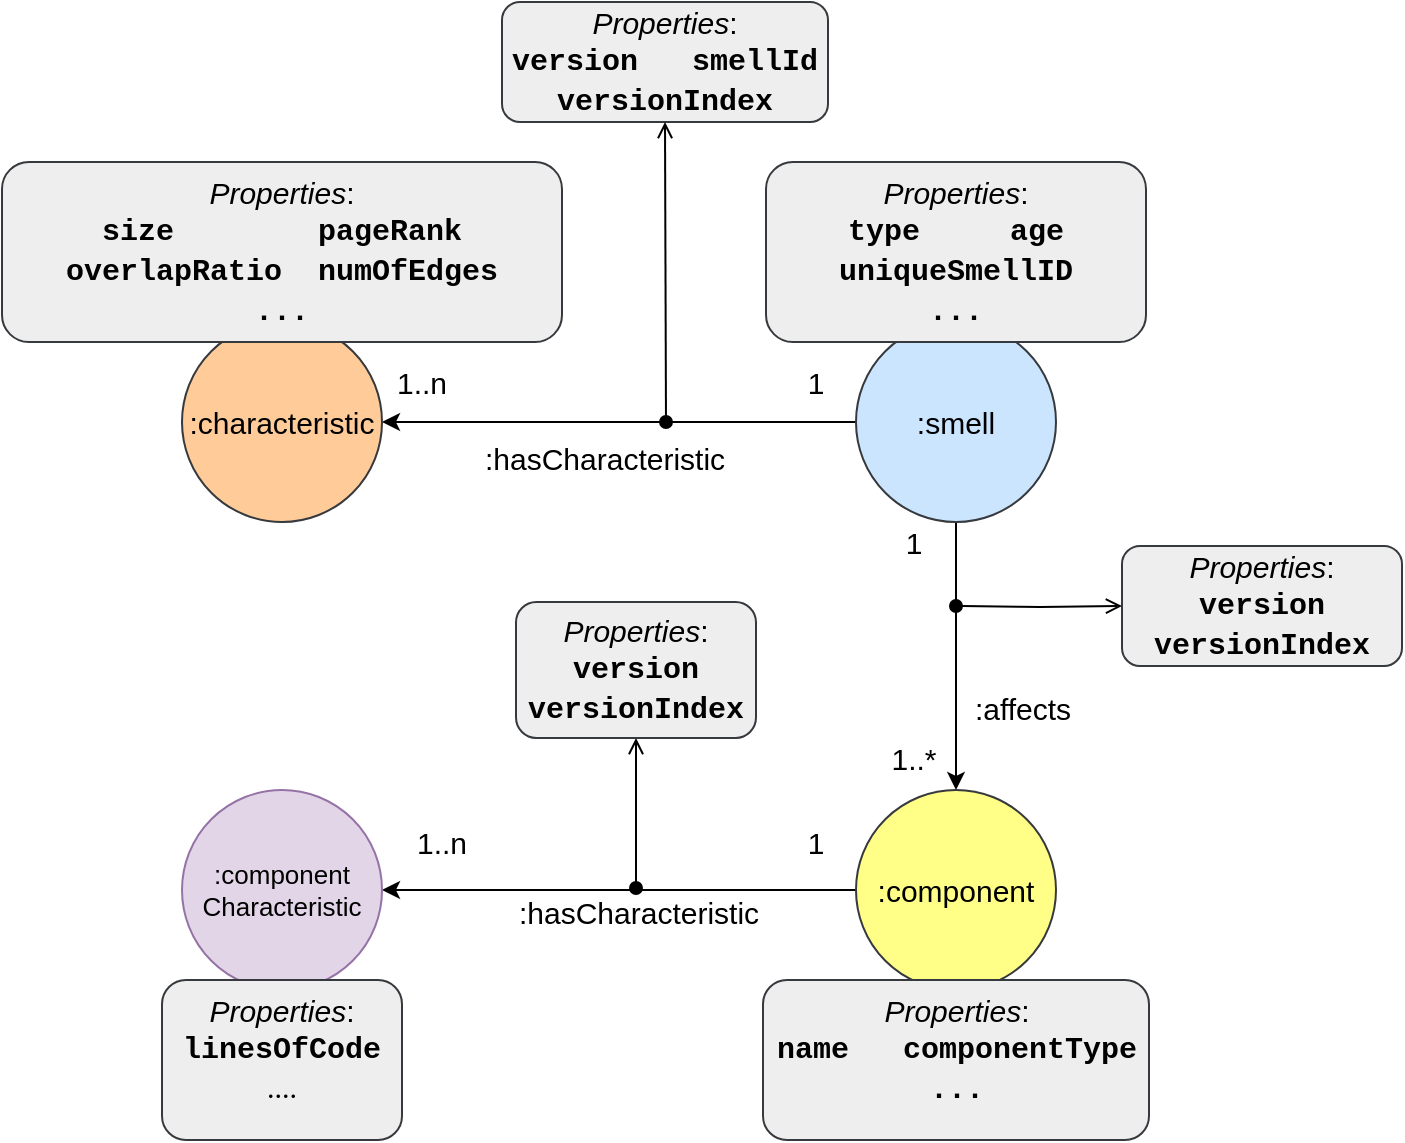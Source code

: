 <mxfile version="12.2.2" type="device" pages="2"><diagram id="QmUsfIlAoe3yo_A2iaih" name="simplified-graph"><mxGraphModel dx="1088" dy="986" grid="1" gridSize="10" guides="1" tooltips="1" connect="1" arrows="1" fold="1" page="1" pageScale="1" pageWidth="1169" pageHeight="827" math="0" shadow="0"><root><mxCell id="0"/><mxCell id="1" parent="0"/><mxCell id="OvhED4cU3QK9rdcFwFR2-5" style="edgeStyle=orthogonalEdgeStyle;rounded=0;html=1;entryX=1;entryY=0.5;jettySize=auto;orthogonalLoop=1;fontSize=15;labelPosition=center;verticalLabelPosition=bottom;align=center;verticalAlign=top;" parent="1" source="OvhED4cU3QK9rdcFwFR2-1" target="OvhED4cU3QK9rdcFwFR2-3" edge="1"><mxGeometry relative="1" as="geometry"/></mxCell><mxCell id="OvhED4cU3QK9rdcFwFR2-16" value=":hasCharacteristic" style="text;html=1;resizable=0;points=[];align=center;verticalAlign=top;labelBackgroundColor=#ffffff;fontSize=15;labelPosition=center;verticalLabelPosition=bottom;" parent="OvhED4cU3QK9rdcFwFR2-5" vertex="1" connectable="0"><mxGeometry x="0.248" y="3" relative="1" as="geometry"><mxPoint x="22" as="offset"/></mxGeometry></mxCell><mxCell id="OvhED4cU3QK9rdcFwFR2-8" style="edgeStyle=orthogonalEdgeStyle;rounded=0;html=1;jettySize=auto;orthogonalLoop=1;fontSize=15;" parent="1" source="OvhED4cU3QK9rdcFwFR2-1" target="OvhED4cU3QK9rdcFwFR2-4" edge="1"><mxGeometry relative="1" as="geometry"/></mxCell><mxCell id="OvhED4cU3QK9rdcFwFR2-17" value=":affects" style="text;html=1;resizable=0;points=[];align=center;verticalAlign=middle;labelBackgroundColor=#ffffff;fontSize=15;" parent="OvhED4cU3QK9rdcFwFR2-8" vertex="1" connectable="0"><mxGeometry x="-0.26" y="5" relative="1" as="geometry"><mxPoint x="28" y="43.5" as="offset"/></mxGeometry></mxCell><mxCell id="OvhED4cU3QK9rdcFwFR2-1" value=":smell" style="ellipse;whiteSpace=wrap;html=1;aspect=fixed;labelPosition=center;verticalLabelPosition=middle;align=center;verticalAlign=middle;fontSize=15;fillColor=#cce5ff;strokeColor=#36393d;" parent="1" vertex="1"><mxGeometry x="547" y="220" width="100" height="100" as="geometry"/></mxCell><mxCell id="OvhED4cU3QK9rdcFwFR2-3" value=":characteristic" style="ellipse;whiteSpace=wrap;html=1;aspect=fixed;labelPosition=center;verticalLabelPosition=middle;align=center;verticalAlign=middle;fontSize=15;fillColor=#ffcc99;strokeColor=#36393d;" parent="1" vertex="1"><mxGeometry x="210" y="220" width="100" height="100" as="geometry"/></mxCell><mxCell id="-2vPc98YG4TyEvZJthuH-3" value=":hasCharacteristic" style="edgeStyle=orthogonalEdgeStyle;rounded=0;html=1;entryX=1;entryY=0.5;entryDx=0;entryDy=0;jettySize=auto;orthogonalLoop=1;fontSize=15;" parent="1" source="OvhED4cU3QK9rdcFwFR2-4" target="-2vPc98YG4TyEvZJthuH-1" edge="1"><mxGeometry x="0.017" y="16" relative="1" as="geometry"><mxPoint x="11" y="-5" as="offset"/></mxGeometry></mxCell><mxCell id="OvhED4cU3QK9rdcFwFR2-4" value=":component&lt;br style=&quot;font-size: 15px;&quot;&gt;" style="ellipse;whiteSpace=wrap;html=1;aspect=fixed;labelPosition=center;verticalLabelPosition=middle;align=center;verticalAlign=middle;fontSize=15;fillColor=#ffff88;strokeColor=#36393d;" parent="1" vertex="1"><mxGeometry x="547" y="454" width="100" height="100" as="geometry"/></mxCell><mxCell id="OvhED4cU3QK9rdcFwFR2-9" value="&lt;font face=&quot;Helvetica&quot;&gt;&lt;i&gt;Properties&lt;/i&gt;:&lt;/font&gt;&lt;br&gt;&lt;font face=&quot;Courier New&quot;&gt;&lt;b&gt;type&amp;nbsp; &amp;nbsp; &amp;nbsp;&lt;/b&gt;&lt;/font&gt;&lt;b&gt;&lt;font face=&quot;Courier New&quot;&gt;age&lt;br&gt;&lt;/font&gt;&lt;/b&gt;&lt;b style=&quot;font-family: &amp;#34;courier new&amp;#34;&quot;&gt;uniqueSmellID &lt;br&gt;...&lt;/b&gt;&lt;b&gt;&lt;font face=&quot;Courier New&quot;&gt;&lt;br&gt;&lt;/font&gt;&lt;/b&gt;" style="rounded=1;fontSize=15;align=center;html=1;whiteSpace=wrap;fontFamily=Consolas;fillColor=#eeeeee;strokeColor=#36393d;" parent="1" vertex="1"><mxGeometry x="502" y="140" width="190" height="90" as="geometry"/></mxCell><mxCell id="OvhED4cU3QK9rdcFwFR2-10" value="&lt;font face=&quot;Helvetica&quot;&gt;&lt;i&gt;Properties&lt;/i&gt;:&lt;/font&gt;&lt;br&gt;&lt;font face=&quot;Courier New&quot;&gt;&lt;b&gt;size&amp;nbsp; &amp;nbsp; &amp;nbsp; &amp;nbsp; pageRank&lt;br&gt;overlapRatio&amp;nbsp; numOfEdges&lt;br&gt;...&lt;br&gt;&lt;/b&gt;&lt;/font&gt;" style="rounded=1;fontSize=15;align=center;html=1;whiteSpace=wrap;fontFamily=Consolas;fillColor=#eeeeee;strokeColor=#36393d;" parent="1" vertex="1"><mxGeometry x="120" y="140" width="280" height="90" as="geometry"/></mxCell><mxCell id="OvhED4cU3QK9rdcFwFR2-12" value="&lt;font face=&quot;Helvetica&quot;&gt;&lt;i&gt;Properties&lt;/i&gt;:&lt;/font&gt;&lt;br&gt;&lt;b&gt;&lt;font face=&quot;Courier New&quot;&gt;version&amp;nbsp; &amp;nbsp;smellId&lt;br&gt;versionIndex&lt;br&gt;&lt;/font&gt;&lt;/b&gt;" style="rounded=1;fontSize=15;align=center;html=1;whiteSpace=wrap;fontFamily=Consolas;fillColor=#eeeeee;strokeColor=#36393d;" parent="1" vertex="1"><mxGeometry x="370" y="60" width="163" height="60" as="geometry"/></mxCell><mxCell id="OvhED4cU3QK9rdcFwFR2-13" value="" style="endArrow=open;html=1;fontSize=15;entryX=0.5;entryY=1;edgeStyle=orthogonalEdgeStyle;startArrow=oval;startFill=1;endFill=0;entryDx=0;entryDy=0;" parent="1" target="OvhED4cU3QK9rdcFwFR2-12" edge="1"><mxGeometry width="50" height="50" relative="1" as="geometry"><mxPoint x="452" y="270" as="sourcePoint"/><mxPoint x="330" y="540" as="targetPoint"/><Array as="points"><mxPoint x="452" y="270"/></Array></mxGeometry></mxCell><mxCell id="OvhED4cU3QK9rdcFwFR2-18" value="&lt;font face=&quot;Helvetica&quot;&gt;&lt;i&gt;Properties&lt;/i&gt;:&lt;/font&gt;&lt;br&gt;&lt;font face=&quot;Courier New&quot;&gt;&lt;b&gt;name&amp;nbsp; &amp;nbsp;componentType&lt;br&gt;...&lt;br&gt;&lt;/b&gt;&lt;/font&gt;" style="rounded=1;fontSize=15;align=center;html=1;whiteSpace=wrap;fontFamily=Consolas;fillColor=#eeeeee;strokeColor=#36393d;verticalAlign=top;" parent="1" vertex="1"><mxGeometry x="500.5" y="549" width="193" height="80" as="geometry"/></mxCell><mxCell id="OvhED4cU3QK9rdcFwFR2-23" value="1..*" style="text;html=1;strokeColor=none;fillColor=none;align=center;verticalAlign=middle;whiteSpace=wrap;rounded=0;fontSize=15;" parent="1" vertex="1"><mxGeometry x="556" y="427.5" width="40" height="20" as="geometry"/></mxCell><mxCell id="OvhED4cU3QK9rdcFwFR2-24" value="1..n" style="text;html=1;strokeColor=none;fillColor=none;align=center;verticalAlign=middle;whiteSpace=wrap;rounded=0;fontSize=15;" parent="1" vertex="1"><mxGeometry x="310" y="240" width="40" height="20" as="geometry"/></mxCell><mxCell id="OvhED4cU3QK9rdcFwFR2-28" value="" style="endArrow=open;html=1;fontSize=15;entryX=0.5;entryY=1;edgeStyle=orthogonalEdgeStyle;startArrow=oval;startFill=1;endFill=0;entryDx=0;entryDy=0;" parent="1" target="OvhED4cU3QK9rdcFwFR2-29" edge="1"><mxGeometry width="50" height="50" relative="1" as="geometry"><mxPoint x="437" y="503" as="sourcePoint"/><mxPoint x="411.5" y="351" as="targetPoint"/><Array as="points"><mxPoint x="437" y="503"/></Array></mxGeometry></mxCell><mxCell id="OvhED4cU3QK9rdcFwFR2-29" value="&lt;font face=&quot;Helvetica&quot;&gt;&lt;i&gt;Properties&lt;/i&gt;:&lt;/font&gt;&lt;br&gt;&lt;font face=&quot;Courier New&quot;&gt;&lt;b&gt;version versionIndex&lt;/b&gt;&lt;/font&gt;" style="rounded=1;fontSize=15;align=center;html=1;whiteSpace=wrap;fontFamily=Consolas;fillColor=#eeeeee;strokeColor=#36393d;" parent="1" vertex="1"><mxGeometry x="377" y="360" width="120" height="68" as="geometry"/></mxCell><mxCell id="kYVU7dG6UuHpwlRff85J-1" value="1" style="text;html=1;strokeColor=none;fillColor=none;align=center;verticalAlign=middle;whiteSpace=wrap;rounded=0;fontSize=15;" parent="1" vertex="1"><mxGeometry x="556" y="320" width="40" height="20" as="geometry"/></mxCell><mxCell id="-2vPc98YG4TyEvZJthuH-1" value=":component&lt;br&gt;Characteristic" style="ellipse;whiteSpace=wrap;html=1;aspect=fixed;labelPosition=center;verticalLabelPosition=middle;align=center;verticalAlign=middle;fontSize=13;fillColor=#e1d5e7;strokeColor=#9673a6;" parent="1" vertex="1"><mxGeometry x="210" y="454" width="100" height="100" as="geometry"/></mxCell><mxCell id="-2vPc98YG4TyEvZJthuH-4" value="&lt;font face=&quot;Helvetica&quot;&gt;&lt;i&gt;Properties&lt;/i&gt;:&lt;/font&gt;&lt;br&gt;&lt;b&gt;&lt;font face=&quot;Courier New&quot;&gt;linesOfCode&lt;br&gt;&lt;/font&gt;&lt;/b&gt;...." style="rounded=1;fontSize=15;align=center;html=1;whiteSpace=wrap;fontFamily=Consolas;fillColor=#eeeeee;strokeColor=#36393d;verticalAlign=top;" parent="1" vertex="1"><mxGeometry x="200" y="549" width="120" height="80" as="geometry"/></mxCell><mxCell id="jerAmbDWAJ2tceuD_o_i-1" value="&lt;font face=&quot;Helvetica&quot;&gt;&lt;i&gt;Properties&lt;/i&gt;:&lt;/font&gt;&lt;br&gt;&lt;font face=&quot;Courier New&quot;&gt;&lt;b&gt;version &lt;br&gt;versionIndex&lt;/b&gt;&lt;/font&gt;" style="rounded=1;fontSize=15;align=center;html=1;whiteSpace=wrap;fontFamily=Consolas;fillColor=#eeeeee;strokeColor=#36393d;" parent="1" vertex="1"><mxGeometry x="680" y="332" width="140" height="60" as="geometry"/></mxCell><mxCell id="jerAmbDWAJ2tceuD_o_i-3" value="" style="endArrow=open;html=1;fontSize=15;entryX=0;entryY=0.5;edgeStyle=orthogonalEdgeStyle;startArrow=oval;startFill=1;endFill=0;entryDx=0;entryDy=0;" parent="1" target="jerAmbDWAJ2tceuD_o_i-1" edge="1"><mxGeometry width="50" height="50" relative="1" as="geometry"><mxPoint x="597" y="362" as="sourcePoint"/><mxPoint x="447" y="438" as="targetPoint"/></mxGeometry></mxCell><mxCell id="vNeCydkrV-xzKmUzHod5-1" value="1..n" style="text;html=1;strokeColor=none;fillColor=none;align=center;verticalAlign=middle;whiteSpace=wrap;rounded=0;fontSize=15;" vertex="1" parent="1"><mxGeometry x="320" y="470" width="40" height="20" as="geometry"/></mxCell><mxCell id="vNeCydkrV-xzKmUzHod5-2" value="1" style="text;html=1;strokeColor=none;fillColor=none;align=center;verticalAlign=middle;whiteSpace=wrap;rounded=0;fontSize=15;" vertex="1" parent="1"><mxGeometry x="507" y="470" width="40" height="20" as="geometry"/></mxCell><mxCell id="vNeCydkrV-xzKmUzHod5-3" value="1" style="text;html=1;strokeColor=none;fillColor=none;align=center;verticalAlign=middle;whiteSpace=wrap;rounded=0;fontSize=15;" vertex="1" parent="1"><mxGeometry x="507" y="240" width="40" height="20" as="geometry"/></mxCell></root></mxGraphModel></diagram><diagram id="bhGHB5pEo1zo_6NzHQZh" name="track-graph"><mxGraphModel dx="186" dy="338" grid="1" gridSize="10" guides="1" tooltips="1" connect="1" arrows="1" fold="1" page="1" pageScale="1" pageWidth="850" pageHeight="1100" math="0" shadow="0"><root><mxCell id="a4Lq9ThjbxH5eUlAAe-T-0"/><mxCell id="a4Lq9ThjbxH5eUlAAe-T-1" parent="a4Lq9ThjbxH5eUlAAe-T-0"/><mxCell id="a4Lq9ThjbxH5eUlAAe-T-11" value=":startedIn" style="edgeStyle=orthogonalEdgeStyle;rounded=0;html=1;jettySize=auto;orthogonalLoop=1;fontSize=14;" parent="a4Lq9ThjbxH5eUlAAe-T-1" source="a4Lq9ThjbxH5eUlAAe-T-6" target="a4Lq9ThjbxH5eUlAAe-T-18" edge="1"><mxGeometry x="-0.027" y="-10" relative="1" as="geometry"><mxPoint x="250" y="250" as="targetPoint"/><mxPoint as="offset"/></mxGeometry></mxCell><mxCell id="a4Lq9ThjbxH5eUlAAe-T-6" value=":head" style="ellipse;whiteSpace=wrap;html=1;aspect=fixed;fontFamily=Helvetica;fontSize=14;align=center;strokeColor=#82b366;fillColor=#d5e8d4;" parent="a4Lq9ThjbxH5eUlAAe-T-1" vertex="1"><mxGeometry x="120" y="210" width="100" height="100" as="geometry"/></mxCell><mxCell id="a4Lq9ThjbxH5eUlAAe-T-22" style="edgeStyle=orthogonalEdgeStyle;rounded=1;html=1;entryX=1;entryY=0.5;entryDx=0;entryDy=0;jettySize=auto;orthogonalLoop=1;fontSize=14;" parent="a4Lq9ThjbxH5eUlAAe-T-1" source="a4Lq9ThjbxH5eUlAAe-T-9" target="a4Lq9ThjbxH5eUlAAe-T-18" edge="1"><mxGeometry relative="1" as="geometry"/></mxCell><mxCell id="a4Lq9ThjbxH5eUlAAe-T-2" value=":end" style="text;html=1;resizable=0;points=[];align=center;verticalAlign=middle;labelBackgroundColor=#ffffff;fontSize=14;" parent="a4Lq9ThjbxH5eUlAAe-T-22" vertex="1" connectable="0"><mxGeometry x="0.212" y="-3" relative="1" as="geometry"><mxPoint x="20" y="13" as="offset"/></mxGeometry></mxCell><mxCell id="a4Lq9ThjbxH5eUlAAe-T-9" value=":end" style="ellipse;whiteSpace=wrap;html=1;aspect=fixed;fontFamily=Helvetica;fontSize=14;align=center;strokeColor=#b85450;fillColor=#f8cecc;" parent="a4Lq9ThjbxH5eUlAAe-T-1" vertex="1"><mxGeometry x="620" y="210" width="100" height="100" as="geometry"/></mxCell><mxCell id="a4Lq9ThjbxH5eUlAAe-T-3" value="&lt;font face=&quot;Helvetica&quot;&gt;&lt;i&gt;Properties&lt;/i&gt;:&lt;/font&gt;&lt;br&gt;&lt;b&gt;&lt;font face=&quot;Courier New&quot;&gt;uniqueSmellID&lt;/font&gt;&lt;/b&gt;&lt;br&gt;" style="rounded=1;fontSize=15;align=center;html=1;whiteSpace=wrap;fontFamily=Consolas;fillColor=#eeeeee;strokeColor=#36393d;" parent="a4Lq9ThjbxH5eUlAAe-T-1" vertex="1"><mxGeometry x="110" y="170" width="120" height="60" as="geometry"/></mxCell><mxCell id="a4Lq9ThjbxH5eUlAAe-T-8" style="edgeStyle=orthogonalEdgeStyle;rounded=1;html=1;entryX=0.963;entryY=0.32;entryDx=0;entryDy=0;entryPerimeter=0;jettySize=auto;orthogonalLoop=1;fontSize=14;targetPerimeterSpacing=0;endSize=6;" parent="a4Lq9ThjbxH5eUlAAe-T-1" source="a4Lq9ThjbxH5eUlAAe-T-7" target="a4Lq9ThjbxH5eUlAAe-T-18" edge="1"><mxGeometry relative="1" as="geometry"><Array as="points"><mxPoint x="550" y="120"/><mxPoint x="550" y="242"/></Array></mxGeometry></mxCell><mxCell id="a4Lq9ThjbxH5eUlAAe-T-10" value=":latestVersion" style="text;html=1;resizable=0;points=[];align=center;verticalAlign=middle;labelBackgroundColor=#ffffff;fontSize=14;" parent="a4Lq9ThjbxH5eUlAAe-T-8" vertex="1" connectable="0"><mxGeometry x="-0.593" y="-1" relative="1" as="geometry"><mxPoint x="-3" y="-9" as="offset"/></mxGeometry></mxCell><mxCell id="a4Lq9ThjbxH5eUlAAe-T-7" value=":tail" style="ellipse;whiteSpace=wrap;html=1;aspect=fixed;fontFamily=Helvetica;fontSize=14;align=center;strokeColor=#d79b00;fillColor=#ffe6cc;" parent="a4Lq9ThjbxH5eUlAAe-T-1" vertex="1"><mxGeometry x="620" y="70" width="100" height="100" as="geometry"/></mxCell><mxCell id="a4Lq9ThjbxH5eUlAAe-T-12" value="&lt;font face=&quot;Helvetica&quot;&gt;&lt;i&gt;Properties&lt;/i&gt;:&lt;/font&gt;&lt;br&gt;&lt;font face=&quot;Courier New&quot;&gt;&lt;b&gt;latestVersion&lt;/b&gt;&lt;/font&gt;&lt;br&gt;" style="rounded=1;fontSize=15;align=center;html=1;whiteSpace=wrap;fontFamily=Consolas;fillColor=#eeeeee;strokeColor=#36393d;" parent="a4Lq9ThjbxH5eUlAAe-T-1" vertex="1"><mxGeometry x="610" y="27" width="120" height="60" as="geometry"/></mxCell><mxCell id="FtQmTU55CQVbm-Gtnu7D-9" style="edgeStyle=orthogonalEdgeStyle;html=1;exitX=0;exitY=0;exitDx=180;exitDy=43.5;exitPerimeter=0;entryX=0.06;entryY=0.275;entryDx=0;entryDy=0;entryPerimeter=0;jettySize=auto;orthogonalLoop=1;fontSize=12;endArrow=none;endFill=0;dashed=1;rounded=1;" edge="1" parent="a4Lq9ThjbxH5eUlAAe-T-1" source="a4Lq9ThjbxH5eUlAAe-T-15" target="a4Lq9ThjbxH5eUlAAe-T-18"><mxGeometry relative="1" as="geometry"><Array as="points"><mxPoint x="340" y="71"/><mxPoint x="340" y="238"/></Array></mxGeometry></mxCell><mxCell id="a4Lq9ThjbxH5eUlAAe-T-15" value="The loop around: smell means that there is a chain of smells, each referencing back to the predecessor. Each node is a variation of the smell across multiple versions." style="shape=note;whiteSpace=wrap;html=1;backgroundOutline=1;darkOpacity=0.05;fontSize=12;align=left;size=17;fillColor=#fff2cc;strokeColor=#d6b656;" parent="a4Lq9ThjbxH5eUlAAe-T-1" vertex="1"><mxGeometry x="110" y="27" width="180" height="103" as="geometry"/></mxCell><mxCell id="a4Lq9ThjbxH5eUlAAe-T-18" value=":smell" style="ellipse;whiteSpace=wrap;html=1;aspect=fixed;fontSize=15;strokeColor=#36393d;fillColor=#cce5ff;" parent="a4Lq9ThjbxH5eUlAAe-T-1" vertex="1"><mxGeometry x="384.5" y="210" width="100" height="100" as="geometry"/></mxCell><mxCell id="a4Lq9ThjbxH5eUlAAe-T-16" value="1" style="text;html=1;strokeColor=none;fillColor=none;align=center;verticalAlign=middle;whiteSpace=wrap;rounded=0;fontSize=14;" parent="a4Lq9ThjbxH5eUlAAe-T-1" vertex="1"><mxGeometry x="365" y="290" width="40" height="20" as="geometry"/></mxCell><mxCell id="a4Lq9ThjbxH5eUlAAe-T-17" value="1" style="text;html=1;strokeColor=none;fillColor=none;align=center;verticalAlign=middle;whiteSpace=wrap;rounded=0;fontSize=14;" parent="a4Lq9ThjbxH5eUlAAe-T-1" vertex="1"><mxGeometry x="459.5" y="292" width="40" height="20" as="geometry"/></mxCell><mxCell id="a4Lq9ThjbxH5eUlAAe-T-24" value=":evolvedFrom&lt;br&gt;&amp;nbsp;or&amp;nbsp;&lt;br style=&quot;font-size: 14px&quot;&gt;:reappeared&lt;br style=&quot;font-size: 14px&quot;&gt;" style="edgeStyle=orthogonalEdgeStyle;html=1;entryX=0;entryY=1;entryDx=0;entryDy=0;jettySize=auto;orthogonalLoop=1;rounded=1;fontSize=14;exitX=1;exitY=1;exitDx=0;exitDy=0;" parent="a4Lq9ThjbxH5eUlAAe-T-1" target="a4Lq9ThjbxH5eUlAAe-T-18" edge="1" source="a4Lq9ThjbxH5eUlAAe-T-18"><mxGeometry y="30" relative="1" as="geometry"><mxPoint x="500" y="310" as="sourcePoint"/><mxPoint x="396.5" y="210" as="targetPoint"/><Array as="points"><mxPoint x="470" y="330"/><mxPoint x="399" y="330"/></Array><mxPoint as="offset"/></mxGeometry></mxCell><mxCell id="a4Lq9ThjbxH5eUlAAe-T-4" value="&lt;font face=&quot;Helvetica&quot;&gt;&lt;i&gt;Properties&lt;/i&gt;:&lt;/font&gt;&lt;br&gt;&lt;b&gt;&lt;font face=&quot;Courier New&quot;&gt;version smellObject&lt;/font&gt;&lt;/b&gt;&lt;br&gt;" style="rounded=1;fontSize=15;align=center;html=1;whiteSpace=wrap;fontFamily=Consolas;fillColor=#eeeeee;strokeColor=#36393d;" parent="a4Lq9ThjbxH5eUlAAe-T-1" vertex="1"><mxGeometry x="374.5" y="160" width="120" height="60" as="geometry"/></mxCell><mxCell id="FtQmTU55CQVbm-Gtnu7D-2" value="0..1" style="text;html=1;strokeColor=none;fillColor=none;align=center;verticalAlign=middle;whiteSpace=wrap;rounded=0;fontSize=14;" vertex="1" parent="a4Lq9ThjbxH5eUlAAe-T-1"><mxGeometry x="489.5" y="260" width="40" height="20" as="geometry"/></mxCell><mxCell id="FtQmTU55CQVbm-Gtnu7D-3" value="0..1" style="text;html=1;strokeColor=none;fillColor=none;align=center;verticalAlign=middle;whiteSpace=wrap;rounded=0;fontSize=14;" vertex="1" parent="a4Lq9ThjbxH5eUlAAe-T-1"><mxGeometry x="344.5" y="240" width="40" height="20" as="geometry"/></mxCell><mxCell id="FtQmTU55CQVbm-Gtnu7D-4" value="0..1" style="text;html=1;strokeColor=none;fillColor=none;align=center;verticalAlign=middle;whiteSpace=wrap;rounded=0;fontSize=14;" vertex="1" parent="a4Lq9ThjbxH5eUlAAe-T-1"><mxGeometry x="489.5" y="220" width="40" height="20" as="geometry"/></mxCell><mxCell id="FtQmTU55CQVbm-Gtnu7D-5" value="1" style="text;html=1;strokeColor=none;fillColor=none;align=center;verticalAlign=middle;whiteSpace=wrap;rounded=0;fontSize=14;" vertex="1" parent="a4Lq9ThjbxH5eUlAAe-T-1"><mxGeometry x="590" y="240" width="40" height="20" as="geometry"/></mxCell><mxCell id="FtQmTU55CQVbm-Gtnu7D-6" value="1" style="text;html=1;strokeColor=none;fillColor=none;align=center;verticalAlign=middle;whiteSpace=wrap;rounded=0;fontSize=14;" vertex="1" parent="a4Lq9ThjbxH5eUlAAe-T-1"><mxGeometry x="210" y="240" width="40" height="20" as="geometry"/></mxCell><mxCell id="FtQmTU55CQVbm-Gtnu7D-7" value="1" style="text;html=1;strokeColor=none;fillColor=none;align=center;verticalAlign=middle;whiteSpace=wrap;rounded=0;fontSize=14;" vertex="1" parent="a4Lq9ThjbxH5eUlAAe-T-1"><mxGeometry x="590" y="120" width="40" height="20" as="geometry"/></mxCell></root></mxGraphModel></diagram></mxfile>